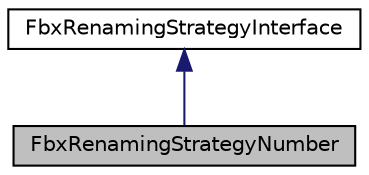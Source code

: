 digraph "FbxRenamingStrategyNumber"
{
  edge [fontname="Helvetica",fontsize="10",labelfontname="Helvetica",labelfontsize="10"];
  node [fontname="Helvetica",fontsize="10",shape=record];
  Node2 [label="FbxRenamingStrategyNumber",height=0.2,width=0.4,color="black", fillcolor="grey75", style="filled", fontcolor="black"];
  Node3 -> Node2 [dir="back",color="midnightblue",fontsize="10",style="solid"];
  Node3 [label="FbxRenamingStrategyInterface",height=0.2,width=0.4,color="black", fillcolor="white", style="filled",URL="$class_fbx_renaming_strategy_interface.html"];
}
